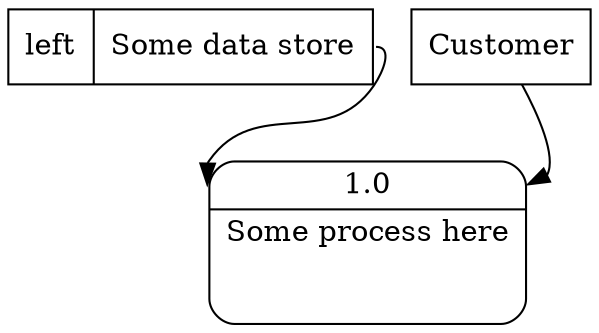 digraph dfd{    
    node[shape=record]
    store1 [label="<f0> left|<f1> Some data store"];
    proc1 [label="{<f0> 1.0|<f1> Some process here\n\n\n}" shape=Mrecord];
    enti1 [label="Customer" shape=box];
    store1:f1 -> proc1:f0;
    enti1-> proc1:f0;
}